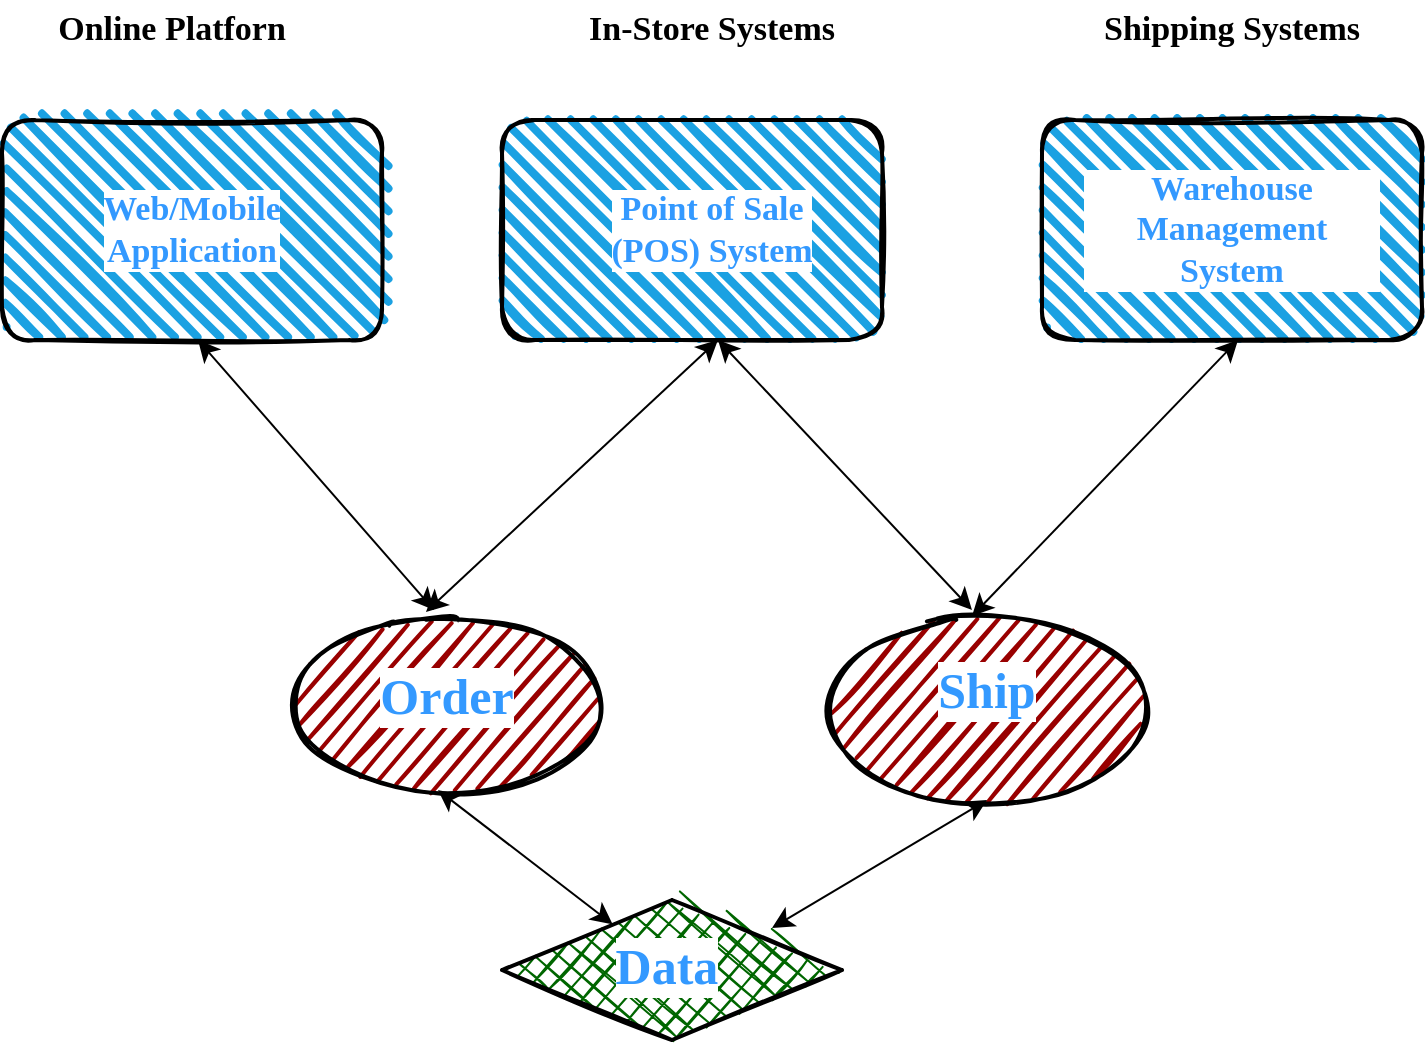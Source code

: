 <mxfile version="21.5.1" type="github">
  <diagram name="Page-1" id="YnCxePKjCOkT4rR3w1i1">
    <mxGraphModel dx="1194" dy="766" grid="1" gridSize="10" guides="1" tooltips="1" connect="1" arrows="1" fold="1" page="1" pageScale="1" pageWidth="850" pageHeight="1100" math="0" shadow="0">
      <root>
        <mxCell id="0" />
        <mxCell id="1" parent="0" />
        <mxCell id="1mWOUTHw5VeR7RJQ95Ex-1" value="" style="rounded=1;whiteSpace=wrap;html=1;strokeWidth=2;fillWeight=4;hachureGap=8;hachureAngle=45;fillColor=#1ba1e2;sketch=1;" vertex="1" parent="1">
          <mxGeometry x="100" y="130" width="190" height="110" as="geometry" />
        </mxCell>
        <mxCell id="1mWOUTHw5VeR7RJQ95Ex-2" value="Online Platforn" style="text;strokeColor=none;align=center;fillColor=none;html=1;verticalAlign=middle;whiteSpace=wrap;rounded=0;fontStyle=1;fontFamily=Comic Sans MS;fontSize=17;" vertex="1" parent="1">
          <mxGeometry x="110" y="70" width="150" height="30" as="geometry" />
        </mxCell>
        <mxCell id="1mWOUTHw5VeR7RJQ95Ex-3" value="" style="rounded=1;whiteSpace=wrap;html=1;strokeWidth=2;fillWeight=4;hachureGap=8;hachureAngle=45;fillColor=#1ba1e2;sketch=1;" vertex="1" parent="1">
          <mxGeometry x="350" y="130" width="190" height="110" as="geometry" />
        </mxCell>
        <mxCell id="1mWOUTHw5VeR7RJQ95Ex-4" value="" style="rounded=1;whiteSpace=wrap;html=1;strokeWidth=2;fillWeight=4;hachureGap=8;hachureAngle=45;fillColor=#1ba1e2;sketch=1;" vertex="1" parent="1">
          <mxGeometry x="620" y="130" width="190" height="110" as="geometry" />
        </mxCell>
        <mxCell id="1mWOUTHw5VeR7RJQ95Ex-5" value="In-Store Systems" style="text;strokeColor=none;align=center;fillColor=none;html=1;verticalAlign=middle;whiteSpace=wrap;rounded=0;fontStyle=1;fontFamily=Comic Sans MS;fontSize=17;" vertex="1" parent="1">
          <mxGeometry x="380" y="70" width="150" height="30" as="geometry" />
        </mxCell>
        <mxCell id="1mWOUTHw5VeR7RJQ95Ex-6" value="Shipping Systems" style="text;strokeColor=none;align=center;fillColor=none;html=1;verticalAlign=middle;whiteSpace=wrap;rounded=0;fontStyle=1;fontFamily=Comic Sans MS;fontSize=17;" vertex="1" parent="1">
          <mxGeometry x="640" y="70" width="150" height="30" as="geometry" />
        </mxCell>
        <mxCell id="1mWOUTHw5VeR7RJQ95Ex-7" value="Web/Mobile&lt;br&gt;Application" style="text;strokeColor=none;align=center;fillColor=none;html=1;verticalAlign=middle;whiteSpace=wrap;rounded=0;fontStyle=1;fontFamily=Comic Sans MS;fontSize=17;fontColor=#3399FF;labelBackgroundColor=default;labelBorderColor=none;" vertex="1" parent="1">
          <mxGeometry x="120" y="170" width="150" height="30" as="geometry" />
        </mxCell>
        <mxCell id="1mWOUTHw5VeR7RJQ95Ex-8" value="Point of Sale&lt;br&gt;(POS) System" style="text;strokeColor=none;align=center;fillColor=none;html=1;verticalAlign=middle;whiteSpace=wrap;rounded=0;fontStyle=1;fontFamily=Comic Sans MS;fontSize=17;fontColor=#3399FF;labelBackgroundColor=default;labelBorderColor=none;" vertex="1" parent="1">
          <mxGeometry x="380" y="170" width="150" height="30" as="geometry" />
        </mxCell>
        <mxCell id="1mWOUTHw5VeR7RJQ95Ex-9" value="Warehouse Management&lt;br&gt;System" style="text;strokeColor=none;align=center;fillColor=none;html=1;verticalAlign=middle;whiteSpace=wrap;rounded=0;fontStyle=1;fontFamily=Comic Sans MS;fontSize=17;fontColor=#3399FF;labelBackgroundColor=default;labelBorderColor=none;" vertex="1" parent="1">
          <mxGeometry x="640" y="170" width="150" height="30" as="geometry" />
        </mxCell>
        <mxCell id="1mWOUTHw5VeR7RJQ95Ex-10" value="" style="ellipse;whiteSpace=wrap;html=1;strokeWidth=2;fillWeight=2;hachureGap=8;fillColor=#990000;fillStyle=dots;sketch=1;" vertex="1" parent="1">
          <mxGeometry x="245" y="380" width="155" height="85" as="geometry" />
        </mxCell>
        <mxCell id="1mWOUTHw5VeR7RJQ95Ex-11" value="" style="ellipse;whiteSpace=wrap;html=1;strokeWidth=2;fillWeight=2;hachureGap=8;fillColor=#990000;fillStyle=dots;sketch=1;" vertex="1" parent="1">
          <mxGeometry x="512.5" y="380" width="160" height="90" as="geometry" />
        </mxCell>
        <mxCell id="1mWOUTHw5VeR7RJQ95Ex-13" value="Order" style="text;strokeColor=none;align=center;fillColor=none;html=1;verticalAlign=middle;whiteSpace=wrap;rounded=0;fontStyle=1;fontFamily=Comic Sans MS;fontSize=25;fontColor=#3399FF;labelBackgroundColor=default;labelBorderColor=none;" vertex="1" parent="1">
          <mxGeometry x="255" y="405" width="135" height="25" as="geometry" />
        </mxCell>
        <mxCell id="1mWOUTHw5VeR7RJQ95Ex-14" value="Ship" style="text;strokeColor=none;align=center;fillColor=none;html=1;verticalAlign=middle;whiteSpace=wrap;rounded=0;fontStyle=1;fontFamily=Comic Sans MS;fontSize=25;fontColor=#3399FF;labelBackgroundColor=default;labelBorderColor=none;" vertex="1" parent="1">
          <mxGeometry x="505" y="390" width="175" height="50" as="geometry" />
        </mxCell>
        <mxCell id="1mWOUTHw5VeR7RJQ95Ex-15" value="" style="rhombus;whiteSpace=wrap;html=1;strokeWidth=2;fillWeight=-1;hachureGap=8;fillStyle=cross-hatch;fillColor=#006600;sketch=1;" vertex="1" parent="1">
          <mxGeometry x="350" y="520" width="170" height="70" as="geometry" />
        </mxCell>
        <mxCell id="1mWOUTHw5VeR7RJQ95Ex-16" value="Data" style="text;strokeColor=none;align=center;fillColor=none;html=1;verticalAlign=middle;whiteSpace=wrap;rounded=0;fontStyle=1;fontFamily=Comic Sans MS;fontSize=25;fontColor=#3399FF;labelBackgroundColor=default;labelBorderColor=none;" vertex="1" parent="1">
          <mxGeometry x="365" y="535" width="135" height="35" as="geometry" />
        </mxCell>
        <mxCell id="1mWOUTHw5VeR7RJQ95Ex-30" value="" style="edgeStyle=none;orthogonalLoop=1;jettySize=auto;html=1;endArrow=classic;startArrow=classic;endSize=8;startSize=8;rounded=0;entryX=0.5;entryY=1;entryDx=0;entryDy=0;exitX=0.889;exitY=-0.029;exitDx=0;exitDy=0;exitPerimeter=0;" edge="1" parent="1" source="1mWOUTHw5VeR7RJQ95Ex-16" target="1mWOUTHw5VeR7RJQ95Ex-11">
          <mxGeometry width="100" relative="1" as="geometry">
            <mxPoint x="550" y="560" as="sourcePoint" />
            <mxPoint x="650" y="560" as="targetPoint" />
            <Array as="points" />
          </mxGeometry>
        </mxCell>
        <mxCell id="1mWOUTHw5VeR7RJQ95Ex-31" value="" style="edgeStyle=none;orthogonalLoop=1;jettySize=auto;html=1;endArrow=classic;startArrow=classic;endSize=8;startSize=8;rounded=0;entryX=0.5;entryY=1;entryDx=0;entryDy=0;" edge="1" parent="1" source="1mWOUTHw5VeR7RJQ95Ex-15">
          <mxGeometry width="100" relative="1" as="geometry">
            <mxPoint x="210" y="529" as="sourcePoint" />
            <mxPoint x="318" y="465" as="targetPoint" />
            <Array as="points" />
          </mxGeometry>
        </mxCell>
        <mxCell id="1mWOUTHw5VeR7RJQ95Ex-32" value="" style="edgeStyle=none;orthogonalLoop=1;jettySize=auto;html=1;endArrow=classic;startArrow=classic;endSize=8;startSize=8;rounded=0;entryX=0.5;entryY=1;entryDx=0;entryDy=0;exitX=0.458;exitY=-0.059;exitDx=0;exitDy=0;exitPerimeter=0;" edge="1" parent="1" source="1mWOUTHw5VeR7RJQ95Ex-10">
          <mxGeometry width="100" relative="1" as="geometry">
            <mxPoint x="90" y="304" as="sourcePoint" />
            <mxPoint x="198" y="240" as="targetPoint" />
            <Array as="points" />
          </mxGeometry>
        </mxCell>
        <mxCell id="1mWOUTHw5VeR7RJQ95Ex-33" value="" style="edgeStyle=none;orthogonalLoop=1;jettySize=auto;html=1;endArrow=classic;startArrow=classic;endSize=8;startSize=8;rounded=0;entryX=0.5;entryY=1;entryDx=0;entryDy=0;exitX=0.432;exitY=-0.047;exitDx=0;exitDy=0;exitPerimeter=0;" edge="1" parent="1" source="1mWOUTHw5VeR7RJQ95Ex-10">
          <mxGeometry width="100" relative="1" as="geometry">
            <mxPoint x="350" y="304" as="sourcePoint" />
            <mxPoint x="458" y="240" as="targetPoint" />
            <Array as="points" />
          </mxGeometry>
        </mxCell>
        <mxCell id="1mWOUTHw5VeR7RJQ95Ex-34" value="" style="edgeStyle=none;orthogonalLoop=1;jettySize=auto;html=1;endArrow=classic;startArrow=classic;endSize=8;startSize=8;rounded=0;entryX=0.5;entryY=1;entryDx=0;entryDy=0;exitX=0.453;exitY=-0.022;exitDx=0;exitDy=0;exitPerimeter=0;" edge="1" parent="1" source="1mWOUTHw5VeR7RJQ95Ex-11">
          <mxGeometry width="100" relative="1" as="geometry">
            <mxPoint x="610" y="304" as="sourcePoint" />
            <mxPoint x="718" y="240" as="targetPoint" />
            <Array as="points" />
          </mxGeometry>
        </mxCell>
        <mxCell id="1mWOUTHw5VeR7RJQ95Ex-35" value="" style="edgeStyle=none;orthogonalLoop=1;jettySize=auto;html=1;endArrow=classic;startArrow=classic;endSize=8;startSize=8;rounded=0;entryX=0.5;entryY=1;entryDx=0;entryDy=0;exitX=0.453;exitY=-0.056;exitDx=0;exitDy=0;exitPerimeter=0;" edge="1" parent="1" source="1mWOUTHw5VeR7RJQ95Ex-11">
          <mxGeometry width="100" relative="1" as="geometry">
            <mxPoint x="350" y="304" as="sourcePoint" />
            <mxPoint x="458" y="240" as="targetPoint" />
            <Array as="points" />
          </mxGeometry>
        </mxCell>
      </root>
    </mxGraphModel>
  </diagram>
</mxfile>
